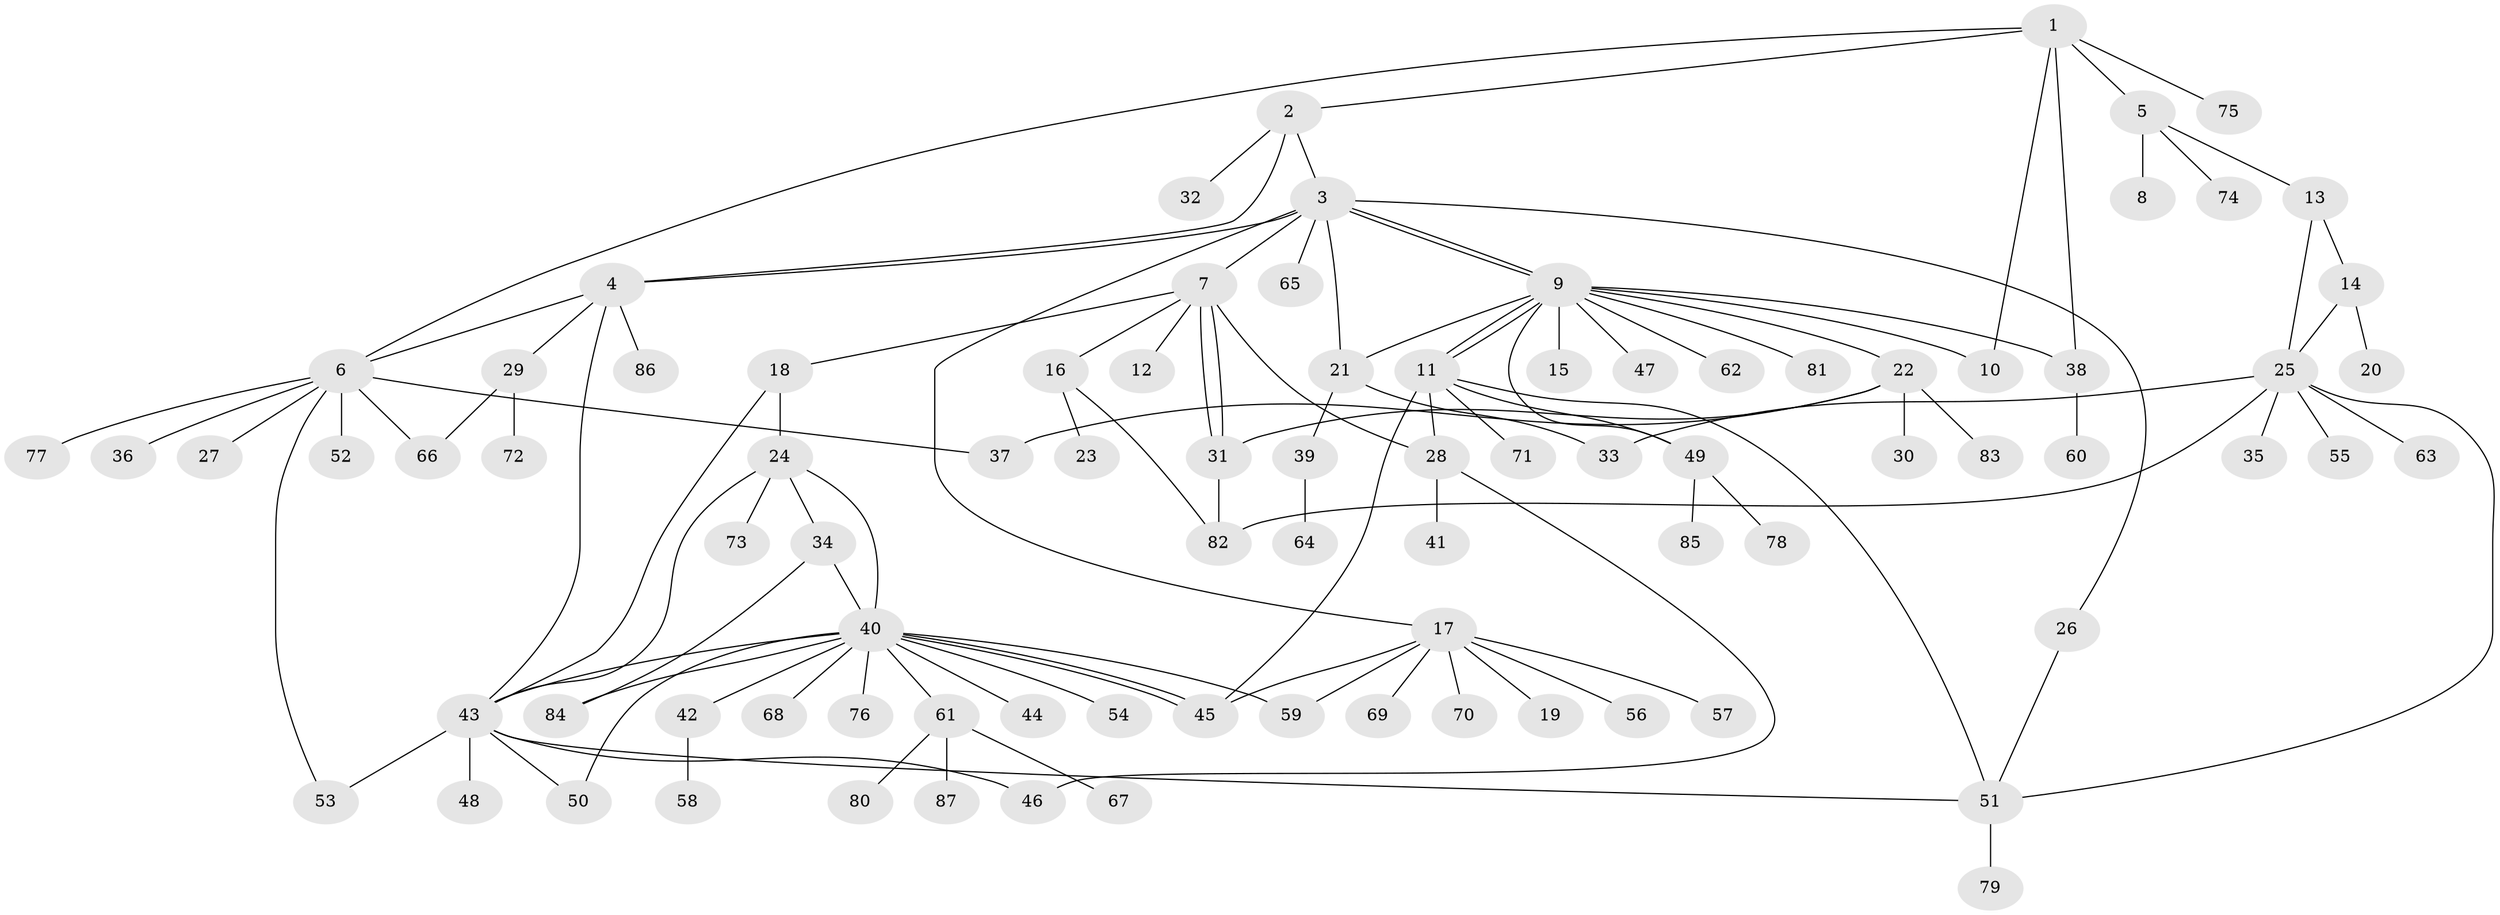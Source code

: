 // coarse degree distribution, {6: 0.046875, 4: 0.09375, 16: 0.015625, 3: 0.109375, 9: 0.015625, 5: 0.015625, 1: 0.5, 2: 0.140625, 8: 0.03125, 7: 0.015625, 12: 0.015625}
// Generated by graph-tools (version 1.1) at 2025/23/03/03/25 07:23:52]
// undirected, 87 vertices, 118 edges
graph export_dot {
graph [start="1"]
  node [color=gray90,style=filled];
  1;
  2;
  3;
  4;
  5;
  6;
  7;
  8;
  9;
  10;
  11;
  12;
  13;
  14;
  15;
  16;
  17;
  18;
  19;
  20;
  21;
  22;
  23;
  24;
  25;
  26;
  27;
  28;
  29;
  30;
  31;
  32;
  33;
  34;
  35;
  36;
  37;
  38;
  39;
  40;
  41;
  42;
  43;
  44;
  45;
  46;
  47;
  48;
  49;
  50;
  51;
  52;
  53;
  54;
  55;
  56;
  57;
  58;
  59;
  60;
  61;
  62;
  63;
  64;
  65;
  66;
  67;
  68;
  69;
  70;
  71;
  72;
  73;
  74;
  75;
  76;
  77;
  78;
  79;
  80;
  81;
  82;
  83;
  84;
  85;
  86;
  87;
  1 -- 2;
  1 -- 5;
  1 -- 6;
  1 -- 10;
  1 -- 38;
  1 -- 75;
  2 -- 3;
  2 -- 4;
  2 -- 32;
  3 -- 4;
  3 -- 7;
  3 -- 9;
  3 -- 9;
  3 -- 17;
  3 -- 21;
  3 -- 26;
  3 -- 65;
  4 -- 6;
  4 -- 29;
  4 -- 43;
  4 -- 86;
  5 -- 8;
  5 -- 13;
  5 -- 74;
  6 -- 27;
  6 -- 36;
  6 -- 37;
  6 -- 52;
  6 -- 53;
  6 -- 66;
  6 -- 77;
  7 -- 12;
  7 -- 16;
  7 -- 18;
  7 -- 28;
  7 -- 31;
  7 -- 31;
  9 -- 10;
  9 -- 11;
  9 -- 11;
  9 -- 15;
  9 -- 21;
  9 -- 22;
  9 -- 38;
  9 -- 47;
  9 -- 49;
  9 -- 62;
  9 -- 81;
  11 -- 28;
  11 -- 45;
  11 -- 49;
  11 -- 51;
  11 -- 71;
  13 -- 14;
  13 -- 25;
  14 -- 20;
  14 -- 25;
  16 -- 23;
  16 -- 82;
  17 -- 19;
  17 -- 45;
  17 -- 56;
  17 -- 57;
  17 -- 59;
  17 -- 69;
  17 -- 70;
  18 -- 24;
  18 -- 43;
  21 -- 33;
  21 -- 39;
  22 -- 30;
  22 -- 31;
  22 -- 37;
  22 -- 83;
  24 -- 34;
  24 -- 40;
  24 -- 43;
  24 -- 73;
  25 -- 33;
  25 -- 35;
  25 -- 51;
  25 -- 55;
  25 -- 63;
  25 -- 82;
  26 -- 51;
  28 -- 41;
  28 -- 46;
  29 -- 66;
  29 -- 72;
  31 -- 82;
  34 -- 40;
  34 -- 84;
  38 -- 60;
  39 -- 64;
  40 -- 42;
  40 -- 43;
  40 -- 44;
  40 -- 45;
  40 -- 45;
  40 -- 50;
  40 -- 54;
  40 -- 59;
  40 -- 61;
  40 -- 68;
  40 -- 76;
  40 -- 84;
  42 -- 58;
  43 -- 46;
  43 -- 48;
  43 -- 50;
  43 -- 51;
  43 -- 53;
  49 -- 78;
  49 -- 85;
  51 -- 79;
  61 -- 67;
  61 -- 80;
  61 -- 87;
}
